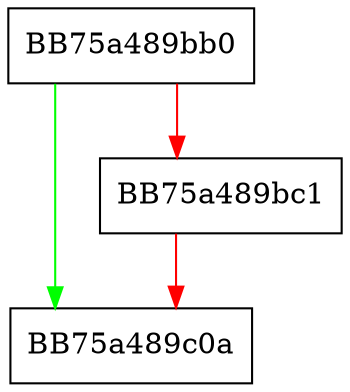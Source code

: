 digraph _Tidy {
  node [shape="box"];
  graph [splines=ortho];
  BB75a489bb0 -> BB75a489c0a [color="green"];
  BB75a489bb0 -> BB75a489bc1 [color="red"];
  BB75a489bc1 -> BB75a489c0a [color="red"];
}